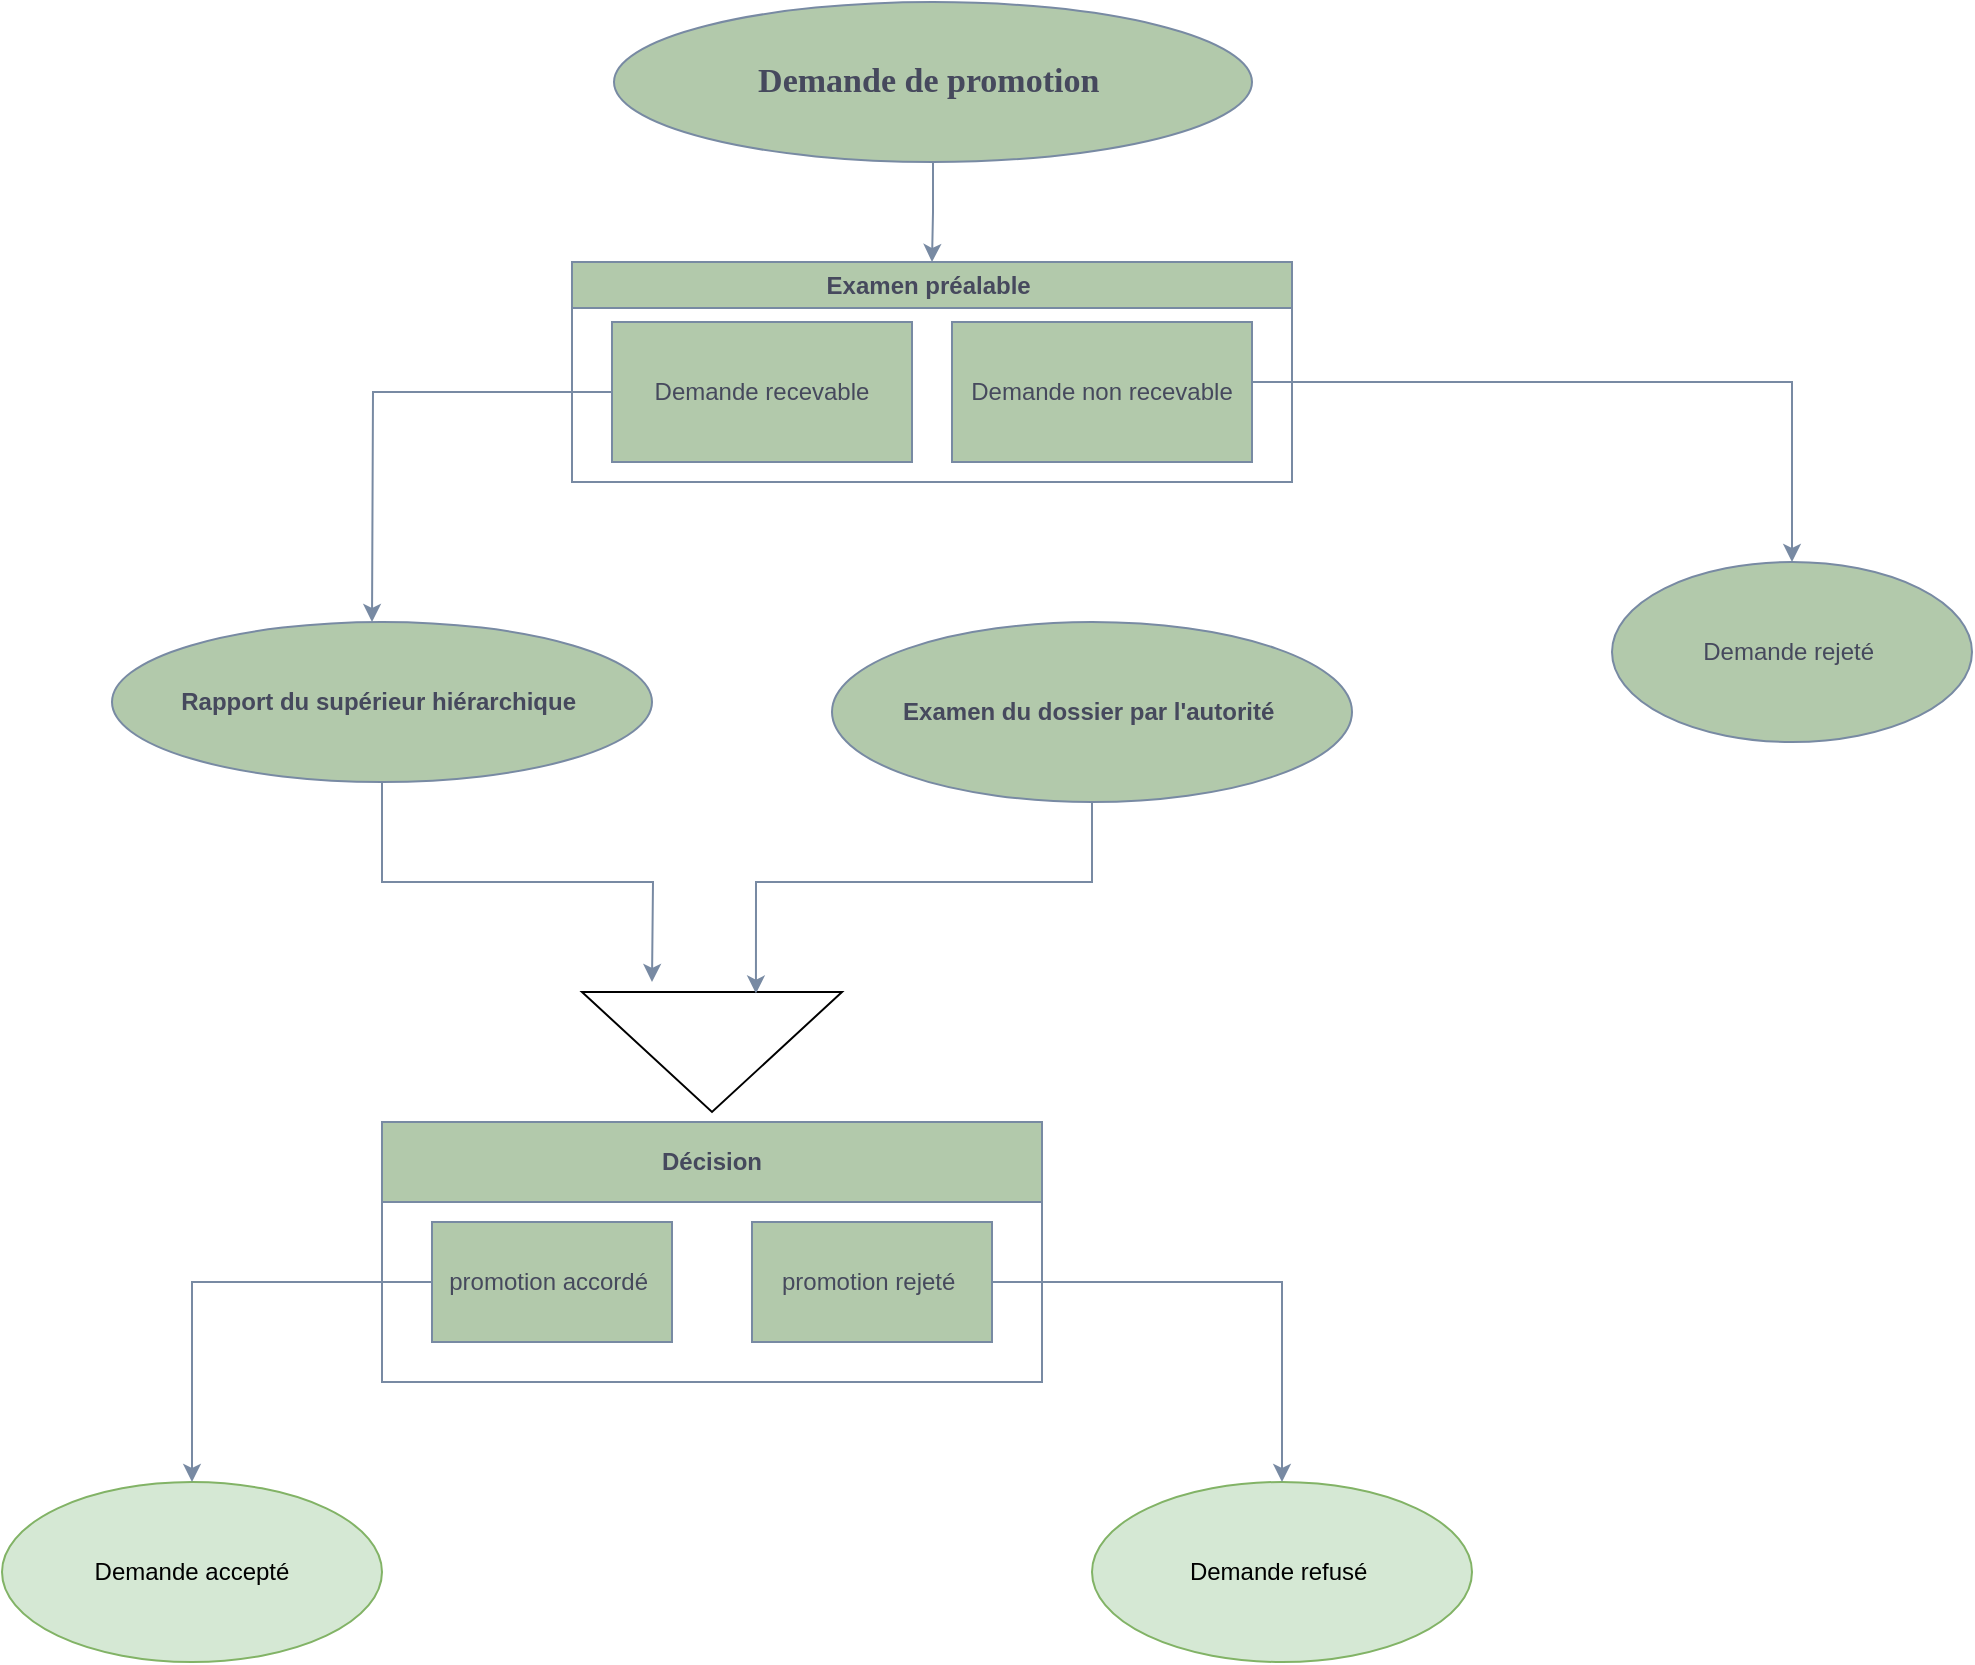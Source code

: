 <mxfile version="24.7.17">
  <diagram name="Page-1" id="8u8qgn9NhTSrfEZLVire">
    <mxGraphModel dx="1836" dy="563" grid="1" gridSize="10" guides="1" tooltips="1" connect="1" arrows="1" fold="1" page="1" pageScale="1" pageWidth="827" pageHeight="1169" math="0" shadow="0">
      <root>
        <mxCell id="0" />
        <mxCell id="1" parent="0" />
        <mxCell id="noDntDolW-iPVTBLR7dB-2" style="edgeStyle=orthogonalEdgeStyle;rounded=0;orthogonalLoop=1;jettySize=auto;html=1;strokeColor=#788AA3;fontColor=#46495D;fillColor=#B2C9AB;" edge="1" parent="1" source="noDntDolW-iPVTBLR7dB-1" target="noDntDolW-iPVTBLR7dB-3">
          <mxGeometry relative="1" as="geometry">
            <mxPoint x="400.5" y="200" as="targetPoint" />
          </mxGeometry>
        </mxCell>
        <mxCell id="noDntDolW-iPVTBLR7dB-1" value="&lt;b&gt;&lt;font face=&quot;Times New Roman&quot; style=&quot;font-size: 17px;&quot;&gt;Demande de promotion&amp;nbsp;&lt;/font&gt;&lt;/b&gt;" style="ellipse;whiteSpace=wrap;html=1;fillColor=#B2C9AB;strokeColor=#788AA3;labelBackgroundColor=none;fontColor=#46495D;" vertex="1" parent="1">
          <mxGeometry x="241" y="30" width="319" height="80" as="geometry" />
        </mxCell>
        <mxCell id="noDntDolW-iPVTBLR7dB-3" value="&lt;div&gt;Examen préalable&amp;nbsp;&lt;/div&gt;" style="swimlane;whiteSpace=wrap;html=1;strokeColor=#788AA3;fontColor=#46495D;fillColor=#B2C9AB;" vertex="1" parent="1">
          <mxGeometry x="220" y="160" width="360" height="110" as="geometry" />
        </mxCell>
        <mxCell id="noDntDolW-iPVTBLR7dB-9" style="edgeStyle=orthogonalEdgeStyle;rounded=0;orthogonalLoop=1;jettySize=auto;html=1;strokeColor=#788AA3;fontColor=#46495D;fillColor=#B2C9AB;" edge="1" parent="noDntDolW-iPVTBLR7dB-3" source="noDntDolW-iPVTBLR7dB-4">
          <mxGeometry relative="1" as="geometry">
            <mxPoint x="-100" y="180" as="targetPoint" />
          </mxGeometry>
        </mxCell>
        <mxCell id="noDntDolW-iPVTBLR7dB-4" value="Demande recevable" style="rounded=0;whiteSpace=wrap;html=1;strokeColor=#788AA3;fontColor=#46495D;fillColor=#B2C9AB;" vertex="1" parent="noDntDolW-iPVTBLR7dB-3">
          <mxGeometry x="20" y="30" width="150" height="70" as="geometry" />
        </mxCell>
        <mxCell id="noDntDolW-iPVTBLR7dB-5" value="Demande non recevable" style="rounded=0;whiteSpace=wrap;html=1;strokeColor=#788AA3;fontColor=#46495D;fillColor=#B2C9AB;" vertex="1" parent="noDntDolW-iPVTBLR7dB-3">
          <mxGeometry x="190" y="30" width="150" height="70" as="geometry" />
        </mxCell>
        <mxCell id="noDntDolW-iPVTBLR7dB-6" value="Demande rejeté&amp;nbsp;" style="ellipse;whiteSpace=wrap;html=1;strokeColor=#788AA3;fontColor=#46495D;fillColor=#B2C9AB;" vertex="1" parent="1">
          <mxGeometry x="740" y="310" width="180" height="90" as="geometry" />
        </mxCell>
        <mxCell id="noDntDolW-iPVTBLR7dB-7" style="edgeStyle=orthogonalEdgeStyle;rounded=0;orthogonalLoop=1;jettySize=auto;html=1;strokeColor=#788AA3;fontColor=#46495D;fillColor=#B2C9AB;" edge="1" parent="1" source="noDntDolW-iPVTBLR7dB-5">
          <mxGeometry relative="1" as="geometry">
            <mxPoint x="830" y="310" as="targetPoint" />
            <Array as="points">
              <mxPoint x="830" y="220" />
            </Array>
          </mxGeometry>
        </mxCell>
        <mxCell id="noDntDolW-iPVTBLR7dB-21" style="edgeStyle=orthogonalEdgeStyle;rounded=0;orthogonalLoop=1;jettySize=auto;html=1;strokeColor=#788AA3;fontColor=#46495D;fillColor=#B2C9AB;" edge="1" parent="1" source="noDntDolW-iPVTBLR7dB-10">
          <mxGeometry relative="1" as="geometry">
            <mxPoint x="260" y="520" as="targetPoint" />
          </mxGeometry>
        </mxCell>
        <mxCell id="noDntDolW-iPVTBLR7dB-10" value="&lt;span style=&quot;font-weight: 700;&quot;&gt;Rapport du supérieur hiérarchique&amp;nbsp;&lt;/span&gt;" style="ellipse;whiteSpace=wrap;html=1;strokeColor=#788AA3;fontColor=#46495D;fillColor=#B2C9AB;" vertex="1" parent="1">
          <mxGeometry x="-10" y="340" width="270" height="80" as="geometry" />
        </mxCell>
        <mxCell id="noDntDolW-iPVTBLR7dB-16" value="&lt;b&gt;Examen du dossier par l&#39;autorité&amp;nbsp;&lt;/b&gt;" style="ellipse;whiteSpace=wrap;html=1;strokeColor=#788AA3;fontColor=#46495D;fillColor=#B2C9AB;" vertex="1" parent="1">
          <mxGeometry x="350" y="340" width="260" height="90" as="geometry" />
        </mxCell>
        <mxCell id="noDntDolW-iPVTBLR7dB-17" value="" style="triangle;whiteSpace=wrap;html=1;rotation=90;" vertex="1" parent="1">
          <mxGeometry x="260" y="490" width="60" height="130" as="geometry" />
        </mxCell>
        <mxCell id="noDntDolW-iPVTBLR7dB-18" value="Décision" style="swimlane;whiteSpace=wrap;html=1;strokeColor=#788AA3;fontColor=#46495D;fillColor=#B2C9AB;startSize=40;" vertex="1" parent="1">
          <mxGeometry x="125" y="590" width="330" height="130" as="geometry" />
        </mxCell>
        <mxCell id="noDntDolW-iPVTBLR7dB-19" value="promotion accordé&amp;nbsp;" style="rounded=0;whiteSpace=wrap;html=1;strokeColor=#788AA3;fontColor=#46495D;fillColor=#B2C9AB;" vertex="1" parent="noDntDolW-iPVTBLR7dB-18">
          <mxGeometry x="25" y="50" width="120" height="60" as="geometry" />
        </mxCell>
        <mxCell id="noDntDolW-iPVTBLR7dB-20" value="promotion rejeté&amp;nbsp;" style="rounded=0;whiteSpace=wrap;html=1;strokeColor=#788AA3;fontColor=#46495D;fillColor=#B2C9AB;" vertex="1" parent="noDntDolW-iPVTBLR7dB-18">
          <mxGeometry x="185" y="50" width="120" height="60" as="geometry" />
        </mxCell>
        <mxCell id="noDntDolW-iPVTBLR7dB-22" style="edgeStyle=orthogonalEdgeStyle;rounded=0;orthogonalLoop=1;jettySize=auto;html=1;entryX=0.013;entryY=0.331;entryDx=0;entryDy=0;entryPerimeter=0;strokeColor=#788AA3;fontColor=#46495D;fillColor=#B2C9AB;" edge="1" parent="1" source="noDntDolW-iPVTBLR7dB-16" target="noDntDolW-iPVTBLR7dB-17">
          <mxGeometry relative="1" as="geometry">
            <Array as="points">
              <mxPoint x="480" y="470" />
              <mxPoint x="312" y="470" />
            </Array>
          </mxGeometry>
        </mxCell>
        <mxCell id="noDntDolW-iPVTBLR7dB-23" value="Demande accepté" style="ellipse;whiteSpace=wrap;html=1;strokeColor=#82b366;fillColor=#d5e8d4;" vertex="1" parent="1">
          <mxGeometry x="-65" y="770" width="190" height="90" as="geometry" />
        </mxCell>
        <mxCell id="noDntDolW-iPVTBLR7dB-24" value="Demande refusé&amp;nbsp;" style="ellipse;whiteSpace=wrap;html=1;strokeColor=#82b366;fillColor=#d5e8d4;" vertex="1" parent="1">
          <mxGeometry x="480" y="770" width="190" height="90" as="geometry" />
        </mxCell>
        <mxCell id="noDntDolW-iPVTBLR7dB-25" style="edgeStyle=orthogonalEdgeStyle;rounded=0;orthogonalLoop=1;jettySize=auto;html=1;entryX=0.5;entryY=0;entryDx=0;entryDy=0;strokeColor=#788AA3;fontColor=#46495D;fillColor=#B2C9AB;" edge="1" parent="1" source="noDntDolW-iPVTBLR7dB-19" target="noDntDolW-iPVTBLR7dB-23">
          <mxGeometry relative="1" as="geometry" />
        </mxCell>
        <mxCell id="noDntDolW-iPVTBLR7dB-26" style="edgeStyle=orthogonalEdgeStyle;rounded=0;orthogonalLoop=1;jettySize=auto;html=1;entryX=0.5;entryY=0;entryDx=0;entryDy=0;strokeColor=#788AA3;fontColor=#46495D;fillColor=#B2C9AB;" edge="1" parent="1" source="noDntDolW-iPVTBLR7dB-20" target="noDntDolW-iPVTBLR7dB-24">
          <mxGeometry relative="1" as="geometry" />
        </mxCell>
      </root>
    </mxGraphModel>
  </diagram>
</mxfile>
